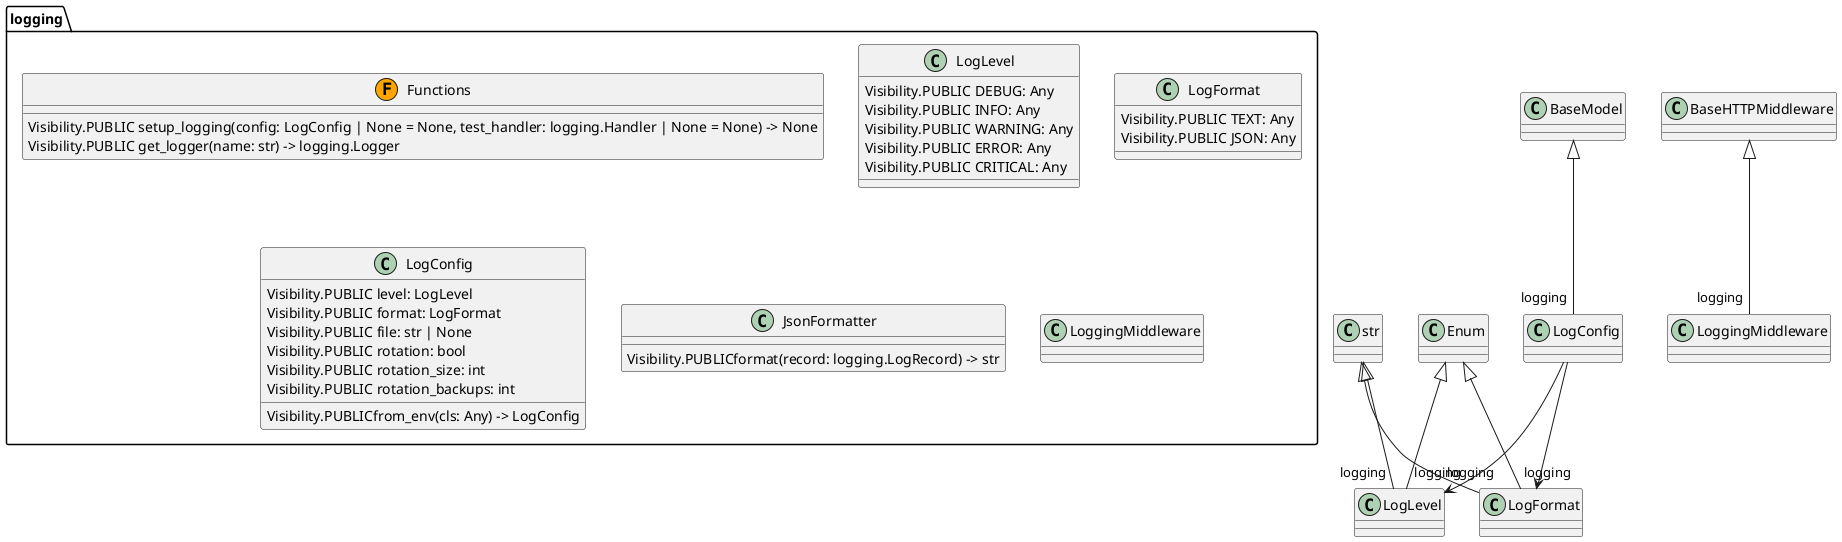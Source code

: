@startuml
skinparam classAttributeIconSize 0

package "logging" {
  class Functions <<(F,orange)>> {
    Visibility.PUBLIC setup_logging(config: LogConfig | None = None, test_handler: logging.Handler | None = None) -> None
    Visibility.PUBLIC get_logger(name: str) -> logging.Logger
  }
  class LogLevel {
    Visibility.PUBLIC DEBUG: Any
    Visibility.PUBLIC INFO: Any
    Visibility.PUBLIC WARNING: Any
    Visibility.PUBLIC ERROR: Any
    Visibility.PUBLIC CRITICAL: Any
  }
  class LogFormat {
    Visibility.PUBLIC TEXT: Any
    Visibility.PUBLIC JSON: Any
  }
  class LogConfig {
    Visibility.PUBLIC level: LogLevel
    Visibility.PUBLIC format: LogFormat
    Visibility.PUBLIC file: str | None
    Visibility.PUBLIC rotation: bool
    Visibility.PUBLIC rotation_size: int
    Visibility.PUBLIC rotation_backups: int
    Visibility.PUBLICfrom_env(cls: Any) -> LogConfig
  }
  class JsonFormatter {
    Visibility.PUBLICformat(record: logging.LogRecord) -> str
  }
  class LoggingMiddleware {
  }
}

' Relationships
str <|-- "logging".LogLevel
Enum <|-- "logging".LogLevel
str <|-- "logging".LogFormat
Enum <|-- "logging".LogFormat
BaseModel <|-- "logging".LogConfig
LogConfig --> LogLevel
LogConfig --> LogFormat
BaseHTTPMiddleware <|-- "logging".LoggingMiddleware
@enduml
